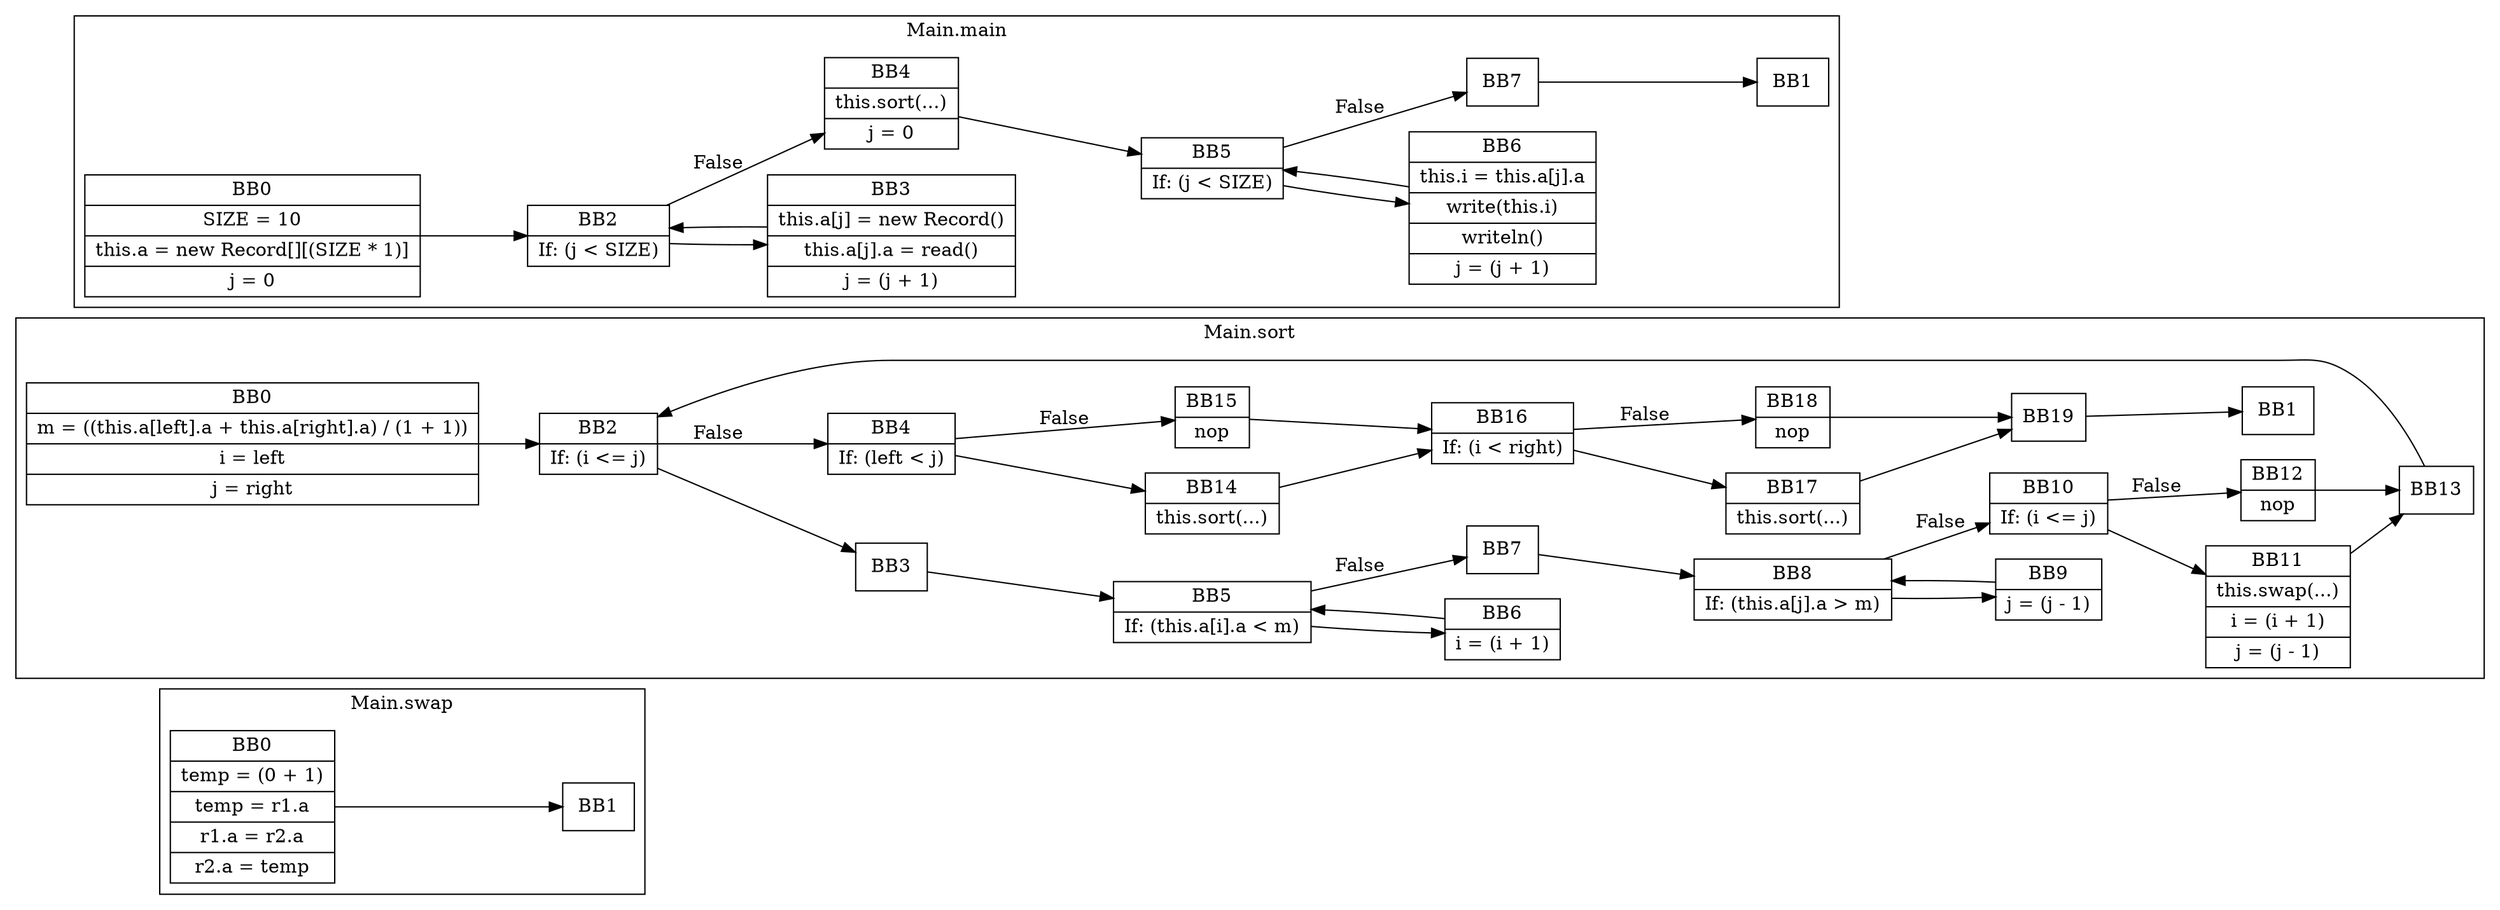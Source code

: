 digraph G {
  graph [ rankdir = "LR" ];
  subgraph cluster_0 {
    label = "Main.swap"
    M0_BB0 [
      shape="record"
      label="BB0|temp = (0 + 1)|temp = r1.a|r1.a = r2.a|r2.a = temp"
    ];
    M0_BB0 -> M0_BB1;
    M0_BB1 [
      shape="record"
      label="BB1"
    ];
  }
  subgraph cluster_1 {
    label = "Main.sort"
    M1_BB0 [
      shape="record"
      label="BB0|m = ((this.a[left].a + this.a[right].a) / (1 + 1))|i = left|j = right"
    ];
    M1_BB0 -> M1_BB2;
    M1_BB1 [
      shape="record"
      label="BB1"
    ];
    M1_BB2 [
      shape="record"
      label="BB2|If: (i \<= j)"
    ];
    M1_BB2 -> M1_BB3;
    M1_BB2 -> M1_BB4 [label="False"];
    M1_BB3 [
      shape="record"
      label="BB3"
    ];
    M1_BB3 -> M1_BB5;
    M1_BB4 [
      shape="record"
      label="BB4|If: (left \< j)"
    ];
    M1_BB4 -> M1_BB14;
    M1_BB4 -> M1_BB15 [label="False"];
    M1_BB5 [
      shape="record"
      label="BB5|If: (this.a[i].a \< m)"
    ];
    M1_BB5 -> M1_BB6;
    M1_BB5 -> M1_BB7 [label="False"];
    M1_BB6 [
      shape="record"
      label="BB6|i = (i + 1)"
    ];
    M1_BB6 -> M1_BB5;
    M1_BB7 [
      shape="record"
      label="BB7"
    ];
    M1_BB7 -> M1_BB8;
    M1_BB8 [
      shape="record"
      label="BB8|If: (this.a[j].a \> m)"
    ];
    M1_BB8 -> M1_BB9;
    M1_BB8 -> M1_BB10 [label="False"];
    M1_BB9 [
      shape="record"
      label="BB9|j = (j - 1)"
    ];
    M1_BB9 -> M1_BB8;
    M1_BB10 [
      shape="record"
      label="BB10|If: (i \<= j)"
    ];
    M1_BB10 -> M1_BB11;
    M1_BB10 -> M1_BB12 [label="False"];
    M1_BB11 [
      shape="record"
      label="BB11|this.swap(...)|i = (i + 1)|j = (j - 1)"
    ];
    M1_BB11 -> M1_BB13;
    M1_BB12 [
      shape="record"
      label="BB12|nop"
    ];
    M1_BB12 -> M1_BB13;
    M1_BB13 [
      shape="record"
      label="BB13"
    ];
    M1_BB13 -> M1_BB2;
    M1_BB14 [
      shape="record"
      label="BB14|this.sort(...)"
    ];
    M1_BB14 -> M1_BB16;
    M1_BB15 [
      shape="record"
      label="BB15|nop"
    ];
    M1_BB15 -> M1_BB16;
    M1_BB16 [
      shape="record"
      label="BB16|If: (i \< right)"
    ];
    M1_BB16 -> M1_BB17;
    M1_BB16 -> M1_BB18 [label="False"];
    M1_BB17 [
      shape="record"
      label="BB17|this.sort(...)"
    ];
    M1_BB17 -> M1_BB19;
    M1_BB18 [
      shape="record"
      label="BB18|nop"
    ];
    M1_BB18 -> M1_BB19;
    M1_BB19 [
      shape="record"
      label="BB19"
    ];
    M1_BB19 -> M1_BB1;
  }
  subgraph cluster_2 {
    label = "Main.main"
    M2_BB0 [
      shape="record"
      label="BB0|SIZE = 10|this.a = new Record[][(SIZE * 1)]|j = 0"
    ];
    M2_BB0 -> M2_BB2;
    M2_BB1 [
      shape="record"
      label="BB1"
    ];
    M2_BB2 [
      shape="record"
      label="BB2|If: (j \< SIZE)"
    ];
    M2_BB2 -> M2_BB3;
    M2_BB2 -> M2_BB4 [label="False"];
    M2_BB3 [
      shape="record"
      label="BB3|this.a[j] = new Record()|this.a[j].a = read()|j = (j + 1)"
    ];
    M2_BB3 -> M2_BB2;
    M2_BB4 [
      shape="record"
      label="BB4|this.sort(...)|j = 0"
    ];
    M2_BB4 -> M2_BB5;
    M2_BB5 [
      shape="record"
      label="BB5|If: (j \< SIZE)"
    ];
    M2_BB5 -> M2_BB6;
    M2_BB5 -> M2_BB7 [label="False"];
    M2_BB6 [
      shape="record"
      label="BB6|this.i = this.a[j].a|write(this.i)|writeln()|j = (j + 1)"
    ];
    M2_BB6 -> M2_BB5;
    M2_BB7 [
      shape="record"
      label="BB7"
    ];
    M2_BB7 -> M2_BB1;
  }
}
